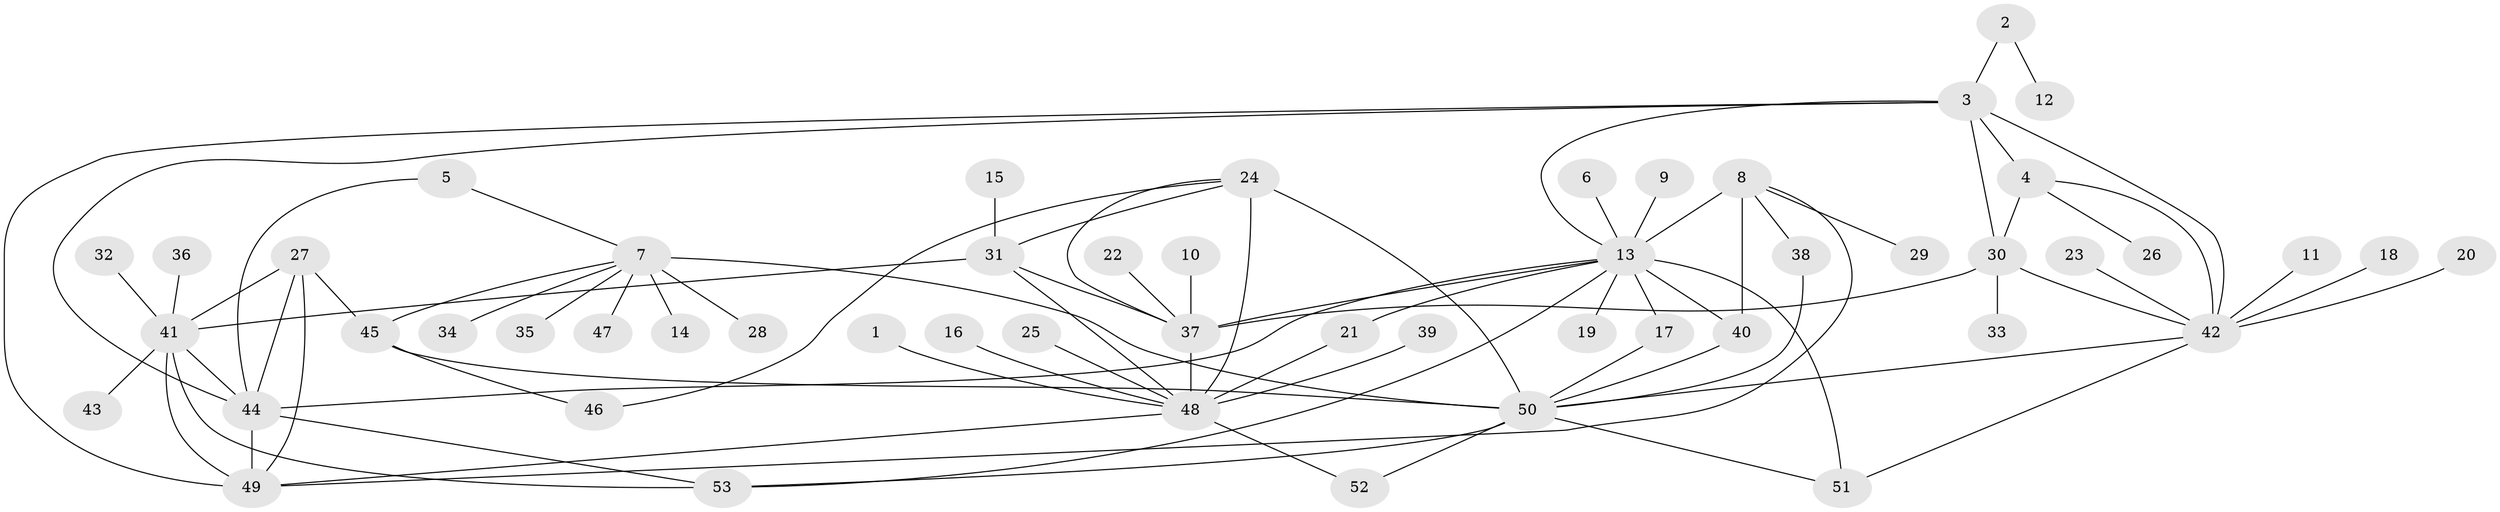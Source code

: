 // original degree distribution, {5: 0.03773584905660377, 6: 0.009433962264150943, 16: 0.009433962264150943, 7: 0.0660377358490566, 4: 0.018867924528301886, 9: 0.04716981132075472, 10: 0.018867924528301886, 8: 0.02830188679245283, 12: 0.009433962264150943, 1: 0.5188679245283019, 2: 0.16981132075471697, 3: 0.0660377358490566}
// Generated by graph-tools (version 1.1) at 2025/02/03/09/25 03:02:51]
// undirected, 53 vertices, 83 edges
graph export_dot {
graph [start="1"]
  node [color=gray90,style=filled];
  1;
  2;
  3;
  4;
  5;
  6;
  7;
  8;
  9;
  10;
  11;
  12;
  13;
  14;
  15;
  16;
  17;
  18;
  19;
  20;
  21;
  22;
  23;
  24;
  25;
  26;
  27;
  28;
  29;
  30;
  31;
  32;
  33;
  34;
  35;
  36;
  37;
  38;
  39;
  40;
  41;
  42;
  43;
  44;
  45;
  46;
  47;
  48;
  49;
  50;
  51;
  52;
  53;
  1 -- 48 [weight=1.0];
  2 -- 3 [weight=1.0];
  2 -- 12 [weight=1.0];
  3 -- 4 [weight=2.0];
  3 -- 13 [weight=1.0];
  3 -- 30 [weight=1.0];
  3 -- 42 [weight=1.0];
  3 -- 44 [weight=1.0];
  3 -- 49 [weight=1.0];
  4 -- 26 [weight=1.0];
  4 -- 30 [weight=2.0];
  4 -- 42 [weight=2.0];
  5 -- 7 [weight=1.0];
  5 -- 44 [weight=1.0];
  6 -- 13 [weight=1.0];
  7 -- 14 [weight=1.0];
  7 -- 28 [weight=1.0];
  7 -- 34 [weight=1.0];
  7 -- 35 [weight=1.0];
  7 -- 45 [weight=2.0];
  7 -- 47 [weight=1.0];
  7 -- 50 [weight=4.0];
  8 -- 13 [weight=2.0];
  8 -- 29 [weight=1.0];
  8 -- 38 [weight=1.0];
  8 -- 40 [weight=4.0];
  8 -- 49 [weight=1.0];
  9 -- 13 [weight=1.0];
  10 -- 37 [weight=1.0];
  11 -- 42 [weight=1.0];
  13 -- 17 [weight=1.0];
  13 -- 19 [weight=1.0];
  13 -- 21 [weight=1.0];
  13 -- 37 [weight=1.0];
  13 -- 40 [weight=2.0];
  13 -- 44 [weight=1.0];
  13 -- 51 [weight=1.0];
  13 -- 53 [weight=1.0];
  15 -- 31 [weight=1.0];
  16 -- 48 [weight=1.0];
  17 -- 50 [weight=1.0];
  18 -- 42 [weight=1.0];
  20 -- 42 [weight=1.0];
  21 -- 48 [weight=1.0];
  22 -- 37 [weight=1.0];
  23 -- 42 [weight=1.0];
  24 -- 31 [weight=1.0];
  24 -- 37 [weight=1.0];
  24 -- 46 [weight=1.0];
  24 -- 48 [weight=2.0];
  24 -- 50 [weight=2.0];
  25 -- 48 [weight=1.0];
  27 -- 41 [weight=2.0];
  27 -- 44 [weight=1.0];
  27 -- 45 [weight=1.0];
  27 -- 49 [weight=1.0];
  30 -- 33 [weight=1.0];
  30 -- 37 [weight=1.0];
  30 -- 42 [weight=1.0];
  31 -- 37 [weight=1.0];
  31 -- 41 [weight=1.0];
  31 -- 48 [weight=2.0];
  32 -- 41 [weight=1.0];
  36 -- 41 [weight=1.0];
  37 -- 48 [weight=2.0];
  38 -- 50 [weight=1.0];
  39 -- 48 [weight=1.0];
  40 -- 50 [weight=1.0];
  41 -- 43 [weight=1.0];
  41 -- 44 [weight=2.0];
  41 -- 49 [weight=2.0];
  41 -- 53 [weight=1.0];
  42 -- 50 [weight=1.0];
  42 -- 51 [weight=1.0];
  44 -- 49 [weight=1.0];
  44 -- 53 [weight=1.0];
  45 -- 46 [weight=1.0];
  45 -- 50 [weight=2.0];
  48 -- 49 [weight=1.0];
  48 -- 52 [weight=1.0];
  50 -- 51 [weight=1.0];
  50 -- 52 [weight=1.0];
  50 -- 53 [weight=1.0];
}
